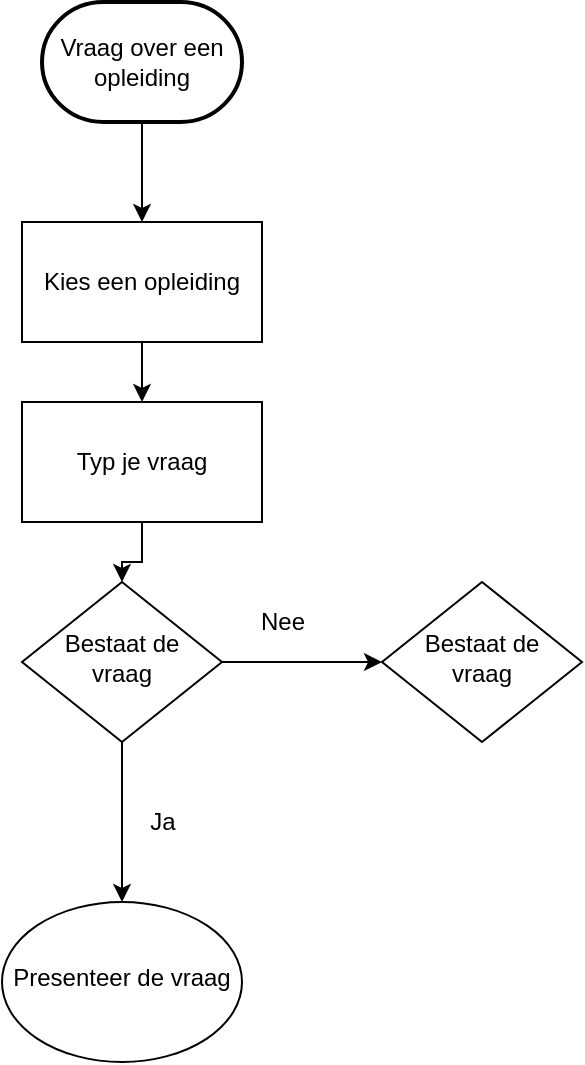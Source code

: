 <mxfile version="14.3.0" type="github">
  <diagram id="C5RBs43oDa-KdzZeNtuy" name="Page-1">
    <mxGraphModel dx="1644" dy="1138" grid="1" gridSize="10" guides="1" tooltips="1" connect="1" arrows="1" fold="1" page="1" pageScale="1" pageWidth="827" pageHeight="1169" math="0" shadow="0">
      <root>
        <mxCell id="WIyWlLk6GJQsqaUBKTNV-0" />
        <mxCell id="WIyWlLk6GJQsqaUBKTNV-1" parent="WIyWlLk6GJQsqaUBKTNV-0" />
        <mxCell id="JQyLAvx3KX0xia0VXqIj-10" value="" style="edgeStyle=orthogonalEdgeStyle;rounded=0;orthogonalLoop=1;jettySize=auto;html=1;" edge="1" parent="WIyWlLk6GJQsqaUBKTNV-1" source="WIyWlLk6GJQsqaUBKTNV-10" target="JQyLAvx3KX0xia0VXqIj-9">
          <mxGeometry relative="1" as="geometry" />
        </mxCell>
        <mxCell id="JQyLAvx3KX0xia0VXqIj-13" value="" style="edgeStyle=orthogonalEdgeStyle;rounded=0;orthogonalLoop=1;jettySize=auto;html=1;" edge="1" parent="WIyWlLk6GJQsqaUBKTNV-1" source="WIyWlLk6GJQsqaUBKTNV-10" target="JQyLAvx3KX0xia0VXqIj-12">
          <mxGeometry relative="1" as="geometry" />
        </mxCell>
        <mxCell id="WIyWlLk6GJQsqaUBKTNV-10" value="Bestaat de vraag" style="rhombus;whiteSpace=wrap;html=1;shadow=0;fontFamily=Helvetica;fontSize=12;align=center;strokeWidth=1;spacing=6;spacingTop=-4;" parent="WIyWlLk6GJQsqaUBKTNV-1" vertex="1">
          <mxGeometry x="190" y="360" width="100" height="80" as="geometry" />
        </mxCell>
        <mxCell id="JQyLAvx3KX0xia0VXqIj-5" value="" style="edgeStyle=orthogonalEdgeStyle;rounded=0;orthogonalLoop=1;jettySize=auto;html=1;" edge="1" parent="WIyWlLk6GJQsqaUBKTNV-1" source="JQyLAvx3KX0xia0VXqIj-0" target="JQyLAvx3KX0xia0VXqIj-4">
          <mxGeometry relative="1" as="geometry" />
        </mxCell>
        <mxCell id="JQyLAvx3KX0xia0VXqIj-0" value="Vraag over een opleiding" style="strokeWidth=2;html=1;shape=mxgraph.flowchart.terminator;whiteSpace=wrap;" vertex="1" parent="WIyWlLk6GJQsqaUBKTNV-1">
          <mxGeometry x="200" y="70" width="100" height="60" as="geometry" />
        </mxCell>
        <mxCell id="JQyLAvx3KX0xia0VXqIj-7" value="" style="edgeStyle=orthogonalEdgeStyle;rounded=0;orthogonalLoop=1;jettySize=auto;html=1;" edge="1" parent="WIyWlLk6GJQsqaUBKTNV-1" source="JQyLAvx3KX0xia0VXqIj-4" target="JQyLAvx3KX0xia0VXqIj-6">
          <mxGeometry relative="1" as="geometry" />
        </mxCell>
        <mxCell id="JQyLAvx3KX0xia0VXqIj-4" value="Kies een opleiding" style="rounded=0;whiteSpace=wrap;html=1;" vertex="1" parent="WIyWlLk6GJQsqaUBKTNV-1">
          <mxGeometry x="190" y="180" width="120" height="60" as="geometry" />
        </mxCell>
        <mxCell id="JQyLAvx3KX0xia0VXqIj-8" value="" style="edgeStyle=orthogonalEdgeStyle;rounded=0;orthogonalLoop=1;jettySize=auto;html=1;" edge="1" parent="WIyWlLk6GJQsqaUBKTNV-1" source="JQyLAvx3KX0xia0VXqIj-6" target="WIyWlLk6GJQsqaUBKTNV-10">
          <mxGeometry relative="1" as="geometry" />
        </mxCell>
        <mxCell id="JQyLAvx3KX0xia0VXqIj-6" value="Typ je vraag" style="rounded=0;whiteSpace=wrap;html=1;" vertex="1" parent="WIyWlLk6GJQsqaUBKTNV-1">
          <mxGeometry x="190" y="270" width="120" height="60" as="geometry" />
        </mxCell>
        <mxCell id="JQyLAvx3KX0xia0VXqIj-9" value="Presenteer de vraag" style="ellipse;whiteSpace=wrap;html=1;shadow=0;strokeWidth=1;spacing=6;spacingTop=-4;" vertex="1" parent="WIyWlLk6GJQsqaUBKTNV-1">
          <mxGeometry x="180" y="520" width="120" height="80" as="geometry" />
        </mxCell>
        <mxCell id="JQyLAvx3KX0xia0VXqIj-11" value="Ja" style="text;html=1;resizable=0;autosize=1;align=center;verticalAlign=middle;points=[];fillColor=none;strokeColor=none;rounded=0;" vertex="1" parent="WIyWlLk6GJQsqaUBKTNV-1">
          <mxGeometry x="245" y="470" width="30" height="20" as="geometry" />
        </mxCell>
        <mxCell id="JQyLAvx3KX0xia0VXqIj-12" value="Bestaat de vraag" style="rhombus;whiteSpace=wrap;html=1;shadow=0;fontFamily=Helvetica;fontSize=12;align=center;strokeWidth=1;spacing=6;spacingTop=-4;" vertex="1" parent="WIyWlLk6GJQsqaUBKTNV-1">
          <mxGeometry x="370" y="360" width="100" height="80" as="geometry" />
        </mxCell>
        <mxCell id="JQyLAvx3KX0xia0VXqIj-14" value="Nee" style="text;html=1;resizable=0;autosize=1;align=center;verticalAlign=middle;points=[];fillColor=none;strokeColor=none;rounded=0;" vertex="1" parent="WIyWlLk6GJQsqaUBKTNV-1">
          <mxGeometry x="300" y="370" width="40" height="20" as="geometry" />
        </mxCell>
      </root>
    </mxGraphModel>
  </diagram>
</mxfile>
